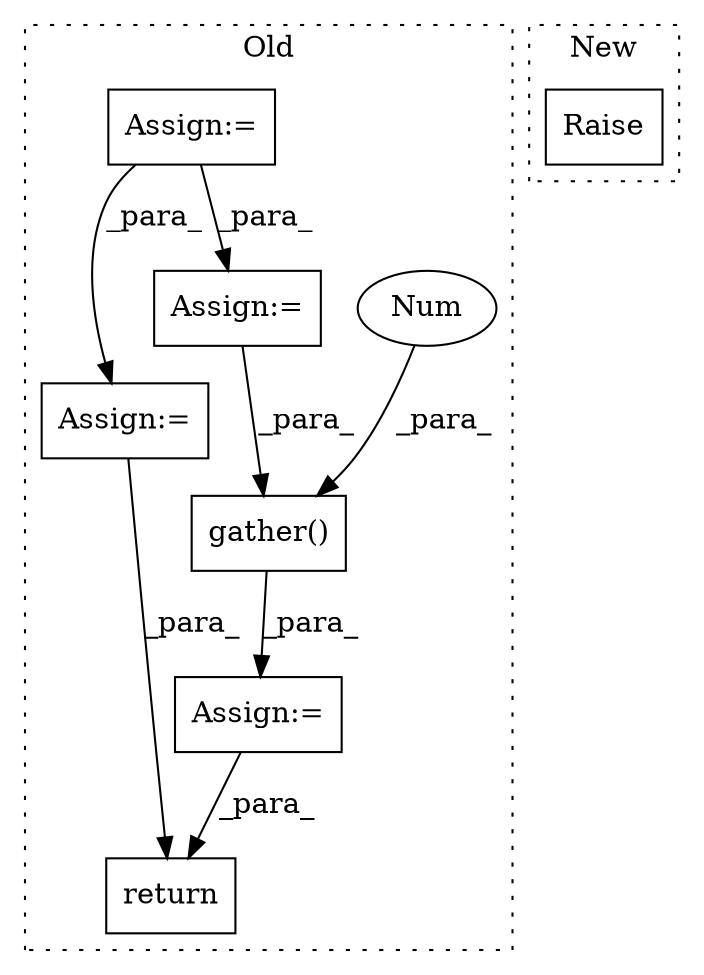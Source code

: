 digraph G {
subgraph cluster0 {
1 [label="gather()" a="75" s="2854,2898" l="11,1" shape="box"];
3 [label="Num" a="76" s="2897" l="1" shape="ellipse"];
4 [label="Assign:=" a="68" s="2851" l="3" shape="box"];
5 [label="Assign:=" a="68" s="2706" l="3" shape="box"];
6 [label="Assign:=" a="68" s="2738" l="3" shape="box"];
7 [label="Assign:=" a="68" s="2796" l="3" shape="box"];
8 [label="return" a="93" s="2968" l="7" shape="box"];
label = "Old";
style="dotted";
}
subgraph cluster1 {
2 [label="Raise" a="91" s="2719" l="6" shape="box"];
label = "New";
style="dotted";
}
1 -> 4 [label="_para_"];
3 -> 1 [label="_para_"];
4 -> 8 [label="_para_"];
5 -> 7 [label="_para_"];
5 -> 6 [label="_para_"];
6 -> 8 [label="_para_"];
7 -> 1 [label="_para_"];
}